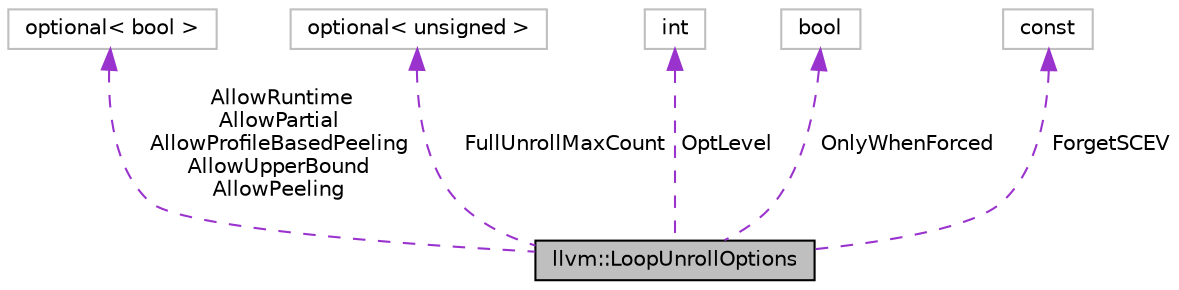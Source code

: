 digraph "llvm::LoopUnrollOptions"
{
 // LATEX_PDF_SIZE
  bgcolor="transparent";
  edge [fontname="Helvetica",fontsize="10",labelfontname="Helvetica",labelfontsize="10"];
  node [fontname="Helvetica",fontsize="10",shape=record];
  Node1 [label="llvm::LoopUnrollOptions",height=0.2,width=0.4,color="black", fillcolor="grey75", style="filled", fontcolor="black",tooltip="A set of parameters used to control various transforms performed by the LoopUnroll pass."];
  Node2 -> Node1 [dir="back",color="darkorchid3",fontsize="10",style="dashed",label=" AllowRuntime\nAllowPartial\nAllowProfileBasedPeeling\nAllowUpperBound\nAllowPeeling" ,fontname="Helvetica"];
  Node2 [label="optional\< bool \>",height=0.2,width=0.4,color="grey75",tooltip=" "];
  Node3 -> Node1 [dir="back",color="darkorchid3",fontsize="10",style="dashed",label=" FullUnrollMaxCount" ,fontname="Helvetica"];
  Node3 [label="optional\< unsigned \>",height=0.2,width=0.4,color="grey75",tooltip=" "];
  Node4 -> Node1 [dir="back",color="darkorchid3",fontsize="10",style="dashed",label=" OptLevel" ,fontname="Helvetica"];
  Node4 [label="int",height=0.2,width=0.4,color="grey75",tooltip=" "];
  Node5 -> Node1 [dir="back",color="darkorchid3",fontsize="10",style="dashed",label=" OnlyWhenForced" ,fontname="Helvetica"];
  Node5 [label="bool",height=0.2,width=0.4,color="grey75",tooltip=" "];
  Node6 -> Node1 [dir="back",color="darkorchid3",fontsize="10",style="dashed",label=" ForgetSCEV" ,fontname="Helvetica"];
  Node6 [label="const",height=0.2,width=0.4,color="grey75",tooltip=" "];
}
